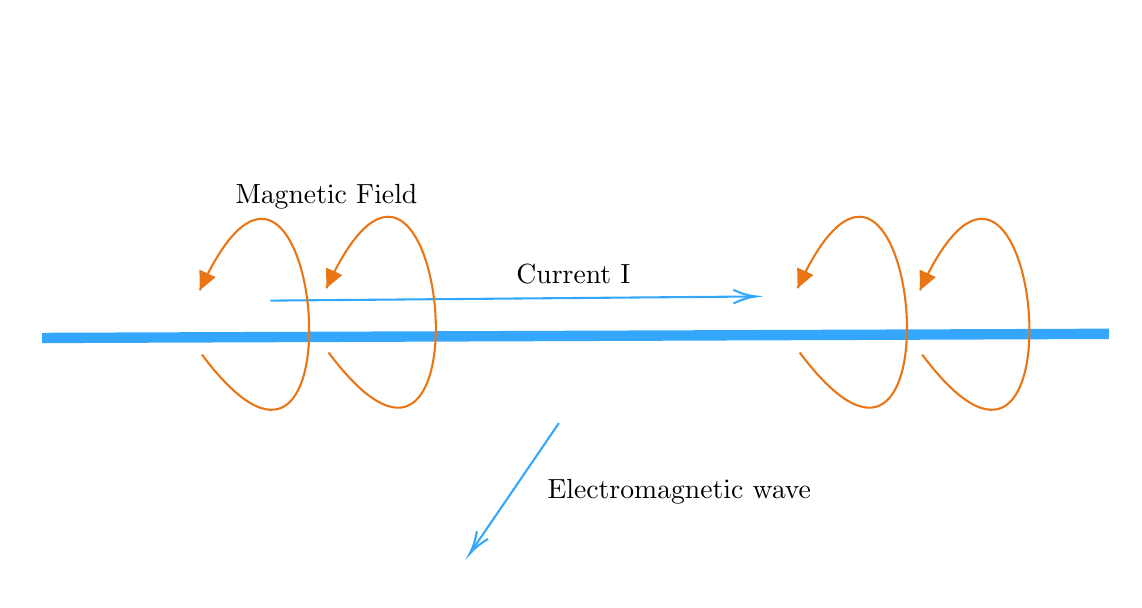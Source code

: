 \tikzset{every picture/.style={line width=0.75pt}} %set default line width to 0.75pt        

\begin{tikzpicture}[x=0.75pt,y=0.75pt,yscale=-1,xscale=1]
%uncomment if require: \path (0,300); %set diagram left start at 0, and has height of 300

%Straight Lines [id:da730115903310417] 
\draw [color={rgb, 255:red, 52; green, 167; blue, 252 }  ,draw opacity=1 ][line width=3.75]    (69,171) -- (583,169) ;


%Straight Lines [id:da8949672238779289] 
\draw [color={rgb, 255:red, 52; green, 167; blue, 252 }  ,draw opacity=1 ]   (179,153) -- (411,151.02) ;
\draw [shift={(413,151)}, rotate = 539.51] [color={rgb, 255:red, 52; green, 167; blue, 252 }  ,draw opacity=1 ][line width=0.75]    (10.93,-3.29) .. controls (6.95,-1.4) and (3.31,-0.3) .. (0,0) .. controls (3.31,0.3) and (6.95,1.4) .. (10.93,3.29)   ;

%Curve Lines [id:da4084322101826783] 
\draw [color={rgb, 255:red, 233; green, 117; blue, 20 }  ,draw opacity=1 ]   (493,179) .. controls (574,287) and (549,23) .. (492,148) ;
\draw [shift={(492,148)}, rotate = 294.51] [fill={rgb, 255:red, 233; green, 117; blue, 20 }  ,fill opacity=1 ][line width=0.75]  [draw opacity=0] (8.93,-4.29) -- (0,0) -- (8.93,4.29) -- cycle    ;

%Straight Lines [id:da8207423009134964] 
\draw [color={rgb, 255:red, 52; green, 167; blue, 252 }  ,draw opacity=1 ]   (318,212) -- (276.13,273.35) ;
\draw [shift={(275,275)}, rotate = 304.32] [color={rgb, 255:red, 52; green, 167; blue, 252 }  ,draw opacity=1 ][line width=0.75]    (10.93,-3.29) .. controls (6.95,-1.4) and (3.31,-0.3) .. (0,0) .. controls (3.31,0.3) and (6.95,1.4) .. (10.93,3.29)   ;

%Curve Lines [id:da43215348815507637] 
\draw [color={rgb, 255:red, 233; green, 117; blue, 20 }  ,draw opacity=1 ]   (434,178) .. controls (515,286) and (490,22) .. (433,147) ;
\draw [shift={(433,147)}, rotate = 294.51] [fill={rgb, 255:red, 233; green, 117; blue, 20 }  ,fill opacity=1 ][line width=0.75]  [draw opacity=0] (8.93,-4.29) -- (0,0) -- (8.93,4.29) -- cycle    ;

%Curve Lines [id:da7658292921428724] 
\draw [color={rgb, 255:red, 233; green, 117; blue, 20 }  ,draw opacity=1 ]   (146,179) .. controls (227,287) and (202,23) .. (145,148) ;
\draw [shift={(145,148)}, rotate = 294.51] [fill={rgb, 255:red, 233; green, 117; blue, 20 }  ,fill opacity=1 ][line width=0.75]  [draw opacity=0] (8.93,-4.29) -- (0,0) -- (8.93,4.29) -- cycle    ;

%Curve Lines [id:da6169102709245924] 
\draw [color={rgb, 255:red, 233; green, 117; blue, 20 }  ,draw opacity=1 ]   (207,178) .. controls (288,286) and (263,22) .. (206,147) ;
\draw [shift={(206,147)}, rotate = 294.51] [fill={rgb, 255:red, 233; green, 117; blue, 20 }  ,fill opacity=1 ][line width=0.75]  [draw opacity=0] (8.93,-4.29) -- (0,0) -- (8.93,4.29) -- cycle    ;


% Text Node
\draw (206,103) node  [align=left] {Magnetic Field};
% Text Node
\draw (325,140) node  [align=left] {Current I};
% Text Node
\draw (376,245) node  [align=left] {Electromagnetic wave};


\end{tikzpicture}


